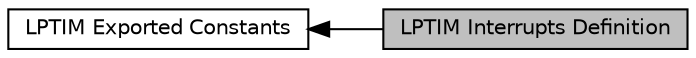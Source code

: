 digraph "LPTIM Interrupts Definition"
{
  edge [fontname="Helvetica",fontsize="10",labelfontname="Helvetica",labelfontsize="10"];
  node [fontname="Helvetica",fontsize="10",shape=record];
  rankdir=LR;
  Node0 [label="LPTIM Interrupts Definition",height=0.2,width=0.4,color="black", fillcolor="grey75", style="filled", fontcolor="black"];
  Node1 [label="LPTIM Exported Constants",height=0.2,width=0.4,color="black", fillcolor="white", style="filled",URL="$group___l_p_t_i_m___exported___constants.html"];
  Node1->Node0 [shape=plaintext, dir="back", style="solid"];
}

